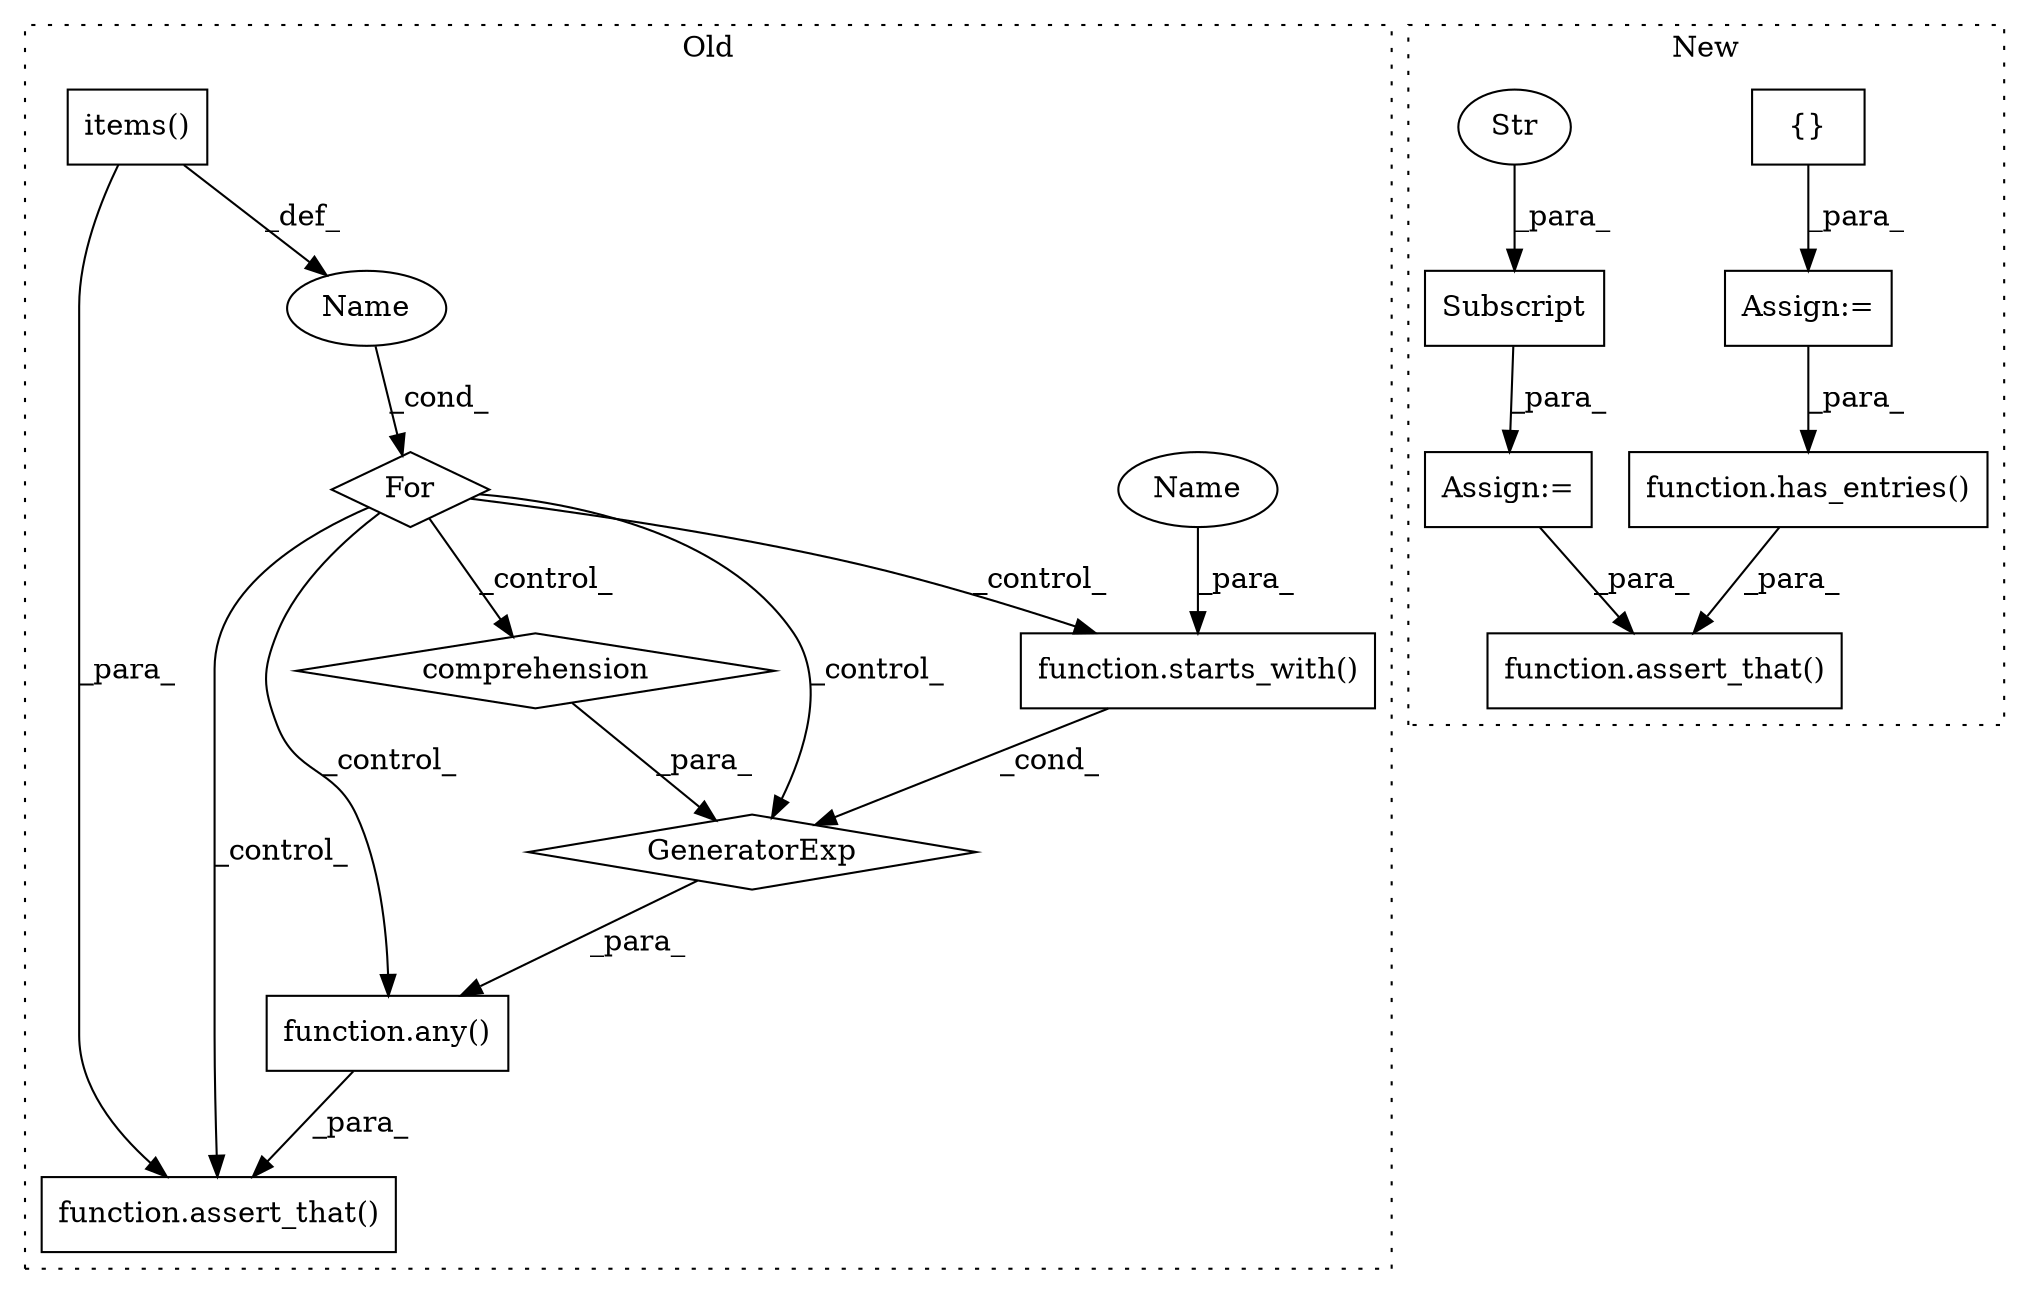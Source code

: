 digraph G {
subgraph cluster0 {
1 [label="function.starts_with()" a="75" s="2772,2795" l="12,1" shape="box"];
3 [label="comprehension" a="45" s="2797" l="3" shape="diamond"];
4 [label="function.assert_that()" a="75" s="2751,2843" l="12,1" shape="box"];
6 [label="items()" a="75" s="2721" l="20" shape="box"];
7 [label="GeneratorExp" a="55" s="2772" l="11" shape="diamond"];
9 [label="Name" a="87" s="2712" l="5" shape="ellipse"];
10 [label="For" a="107" s="2703,2741" l="4,10" shape="diamond"];
15 [label="function.any()" a="75" s="2768,2783" l="4,60" shape="box"];
16 [label="Name" a="87" s="2784" l="11" shape="ellipse"];
label = "Old";
style="dotted";
}
subgraph cluster1 {
2 [label="function.assert_that()" a="75" s="3333,3372" l="12,1" shape="box"];
5 [label="{}" a="95" s="3133,3281" l="1,1" shape="box"];
8 [label="function.has_entries()" a="75" s="3351,3371" l="12,1" shape="box"];
11 [label="Assign:=" a="68" s="3094" l="3" shape="box"];
12 [label="Subscript" a="63" s="3097,0" l="20,0" shape="box"];
13 [label="Str" a="66" s="3110" l="6" shape="ellipse"];
14 [label="Assign:=" a="68" s="3130" l="3" shape="box"];
label = "New";
style="dotted";
}
1 -> 7 [label="_cond_"];
3 -> 7 [label="_para_"];
5 -> 14 [label="_para_"];
6 -> 9 [label="_def_"];
6 -> 4 [label="_para_"];
7 -> 15 [label="_para_"];
8 -> 2 [label="_para_"];
9 -> 10 [label="_cond_"];
10 -> 4 [label="_control_"];
10 -> 15 [label="_control_"];
10 -> 3 [label="_control_"];
10 -> 7 [label="_control_"];
10 -> 1 [label="_control_"];
11 -> 2 [label="_para_"];
12 -> 11 [label="_para_"];
13 -> 12 [label="_para_"];
14 -> 8 [label="_para_"];
15 -> 4 [label="_para_"];
16 -> 1 [label="_para_"];
}